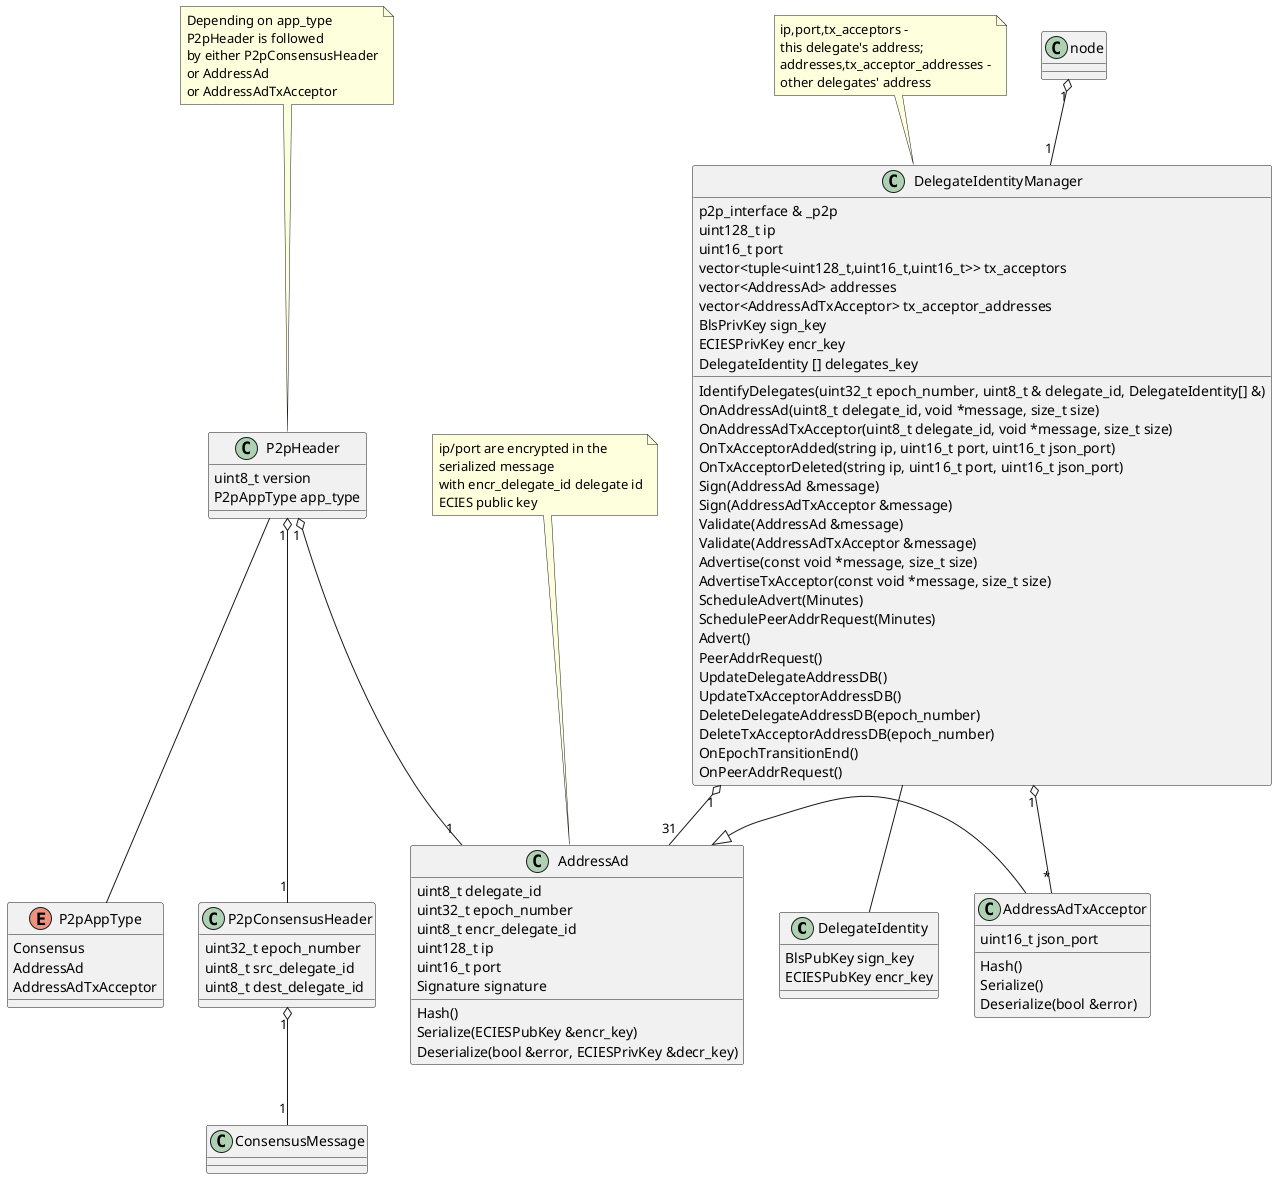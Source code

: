 @startuml

class DelegateIdentity {
    BlsPubKey sign_key
    ECIESPubKey encr_key
}

enum P2pAppType {
    Consensus
    AddressAd
    AddressAdTxAcceptor
}

class P2pHeader {
    uint8_t version
    P2pAppType app_type
}

note top of P2pHeader : Depending on app_type\nP2pHeader is followed\n\
by either P2pConsensusHeader\n\
or AddressAd\n\
or AddressAdTxAcceptor

P2pHeader -- P2pAppType

class P2pConsensusHeader {
    uint32_t epoch_number
    uint8_t src_delegate_id
    uint8_t dest_delegate_id
}

class AddressAd {
    uint8_t delegate_id
    uint32_t epoch_number
    uint8_t encr_delegate_id
    uint128_t ip
    uint16_t port
    Signature signature
    Hash()
    Serialize(ECIESPubKey &encr_key)
    Deserialize(bool &error, ECIESPrivKey &decr_key)
}

note top of AddressAd : ip/port are encrypted in the\n\
serialized message\n\
with encr_delegate_id delegate id\n\
ECIES public key

class AddressAdTxAcceptor {
    uint16_t json_port
    Hash()
    Serialize()
    Deserialize(bool &error)
}

AddressAd <|- AddressAdTxAcceptor

P2pHeader "1" o-- "1" P2pConsensusHeader

P2pConsensusHeader "1" o-- "1" ConsensusMessage
P2pHeader "1" o-- "1" AddressAd

DelegateIdentityManager -- DelegateIdentity

class DelegateIdentityManager {
    p2p_interface & _p2p
    uint128_t ip
    uint16_t port
    vector<tuple<uint128_t,uint16_t,uint16_t>> tx_acceptors
    vector<AddressAd> addresses
    vector<AddressAdTxAcceptor> tx_acceptor_addresses
    BlsPrivKey sign_key
    ECIESPrivKey encr_key
    DelegateIdentity [] delegates_key
    IdentifyDelegates(uint32_t epoch_number, uint8_t & delegate_id, DelegateIdentity[] &)
    OnAddressAd(uint8_t delegate_id, void *message, size_t size)
    OnAddressAdTxAcceptor(uint8_t delegate_id, void *message, size_t size)
    OnTxAcceptorAdded(string ip, uint16_t port, uint16_t json_port)
    OnTxAcceptorDeleted(string ip, uint16_t port, uint16_t json_port)
    Sign(AddressAd &message)
    Sign(AddressAdTxAcceptor &message)
    Validate(AddressAd &message)
    Validate(AddressAdTxAcceptor &message)
    Advertise(const void *message, size_t size)
    AdvertiseTxAcceptor(const void *message, size_t size)
    ScheduleAdvert(Minutes)
    SchedulePeerAddrRequest(Minutes)
    Advert()
    PeerAddrRequest()
    UpdateDelegateAddressDB()
    UpdateTxAcceptorAddressDB()
    DeleteDelegateAddressDB(epoch_number)
    DeleteTxAcceptorAddressDB(epoch_number)
    OnEpochTransitionEnd()
    OnPeerAddrRequest()
}

note top of DelegateIdentityManager : ip,port,tx_acceptors -\n\
this delegate's address;\n\
addresses,tx_acceptor_addresses -\n\
other delegates' address

DelegateIdentityManager "1" o-- "31" AddressAd
DelegateIdentityManager "1" o-- "*" AddressAdTxAcceptor

class node

node "1" o-- "1" DelegateIdentityManager

@enduml